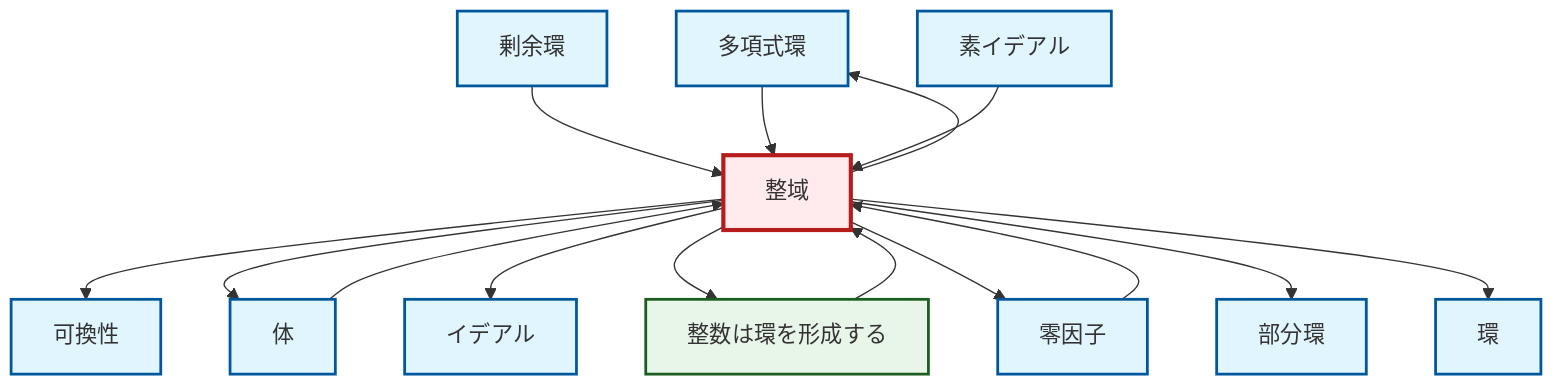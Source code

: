graph TD
    classDef definition fill:#e1f5fe,stroke:#01579b,stroke-width:2px
    classDef theorem fill:#f3e5f5,stroke:#4a148c,stroke-width:2px
    classDef axiom fill:#fff3e0,stroke:#e65100,stroke-width:2px
    classDef example fill:#e8f5e9,stroke:#1b5e20,stroke-width:2px
    classDef current fill:#ffebee,stroke:#b71c1c,stroke-width:3px
    def-commutativity["可換性"]:::definition
    def-polynomial-ring["多項式環"]:::definition
    def-zero-divisor["零因子"]:::definition
    def-quotient-ring["剰余環"]:::definition
    ex-integers-ring["整数は環を形成する"]:::example
    def-field["体"]:::definition
    def-integral-domain["整域"]:::definition
    def-prime-ideal["素イデアル"]:::definition
    def-ring["環"]:::definition
    def-ideal["イデアル"]:::definition
    def-subring["部分環"]:::definition
    def-integral-domain --> def-commutativity
    def-integral-domain --> def-field
    def-integral-domain --> def-ideal
    def-integral-domain --> ex-integers-ring
    def-quotient-ring --> def-integral-domain
    def-integral-domain --> def-zero-divisor
    ex-integers-ring --> def-integral-domain
    def-field --> def-integral-domain
    def-zero-divisor --> def-integral-domain
    def-polynomial-ring --> def-integral-domain
    def-integral-domain --> def-subring
    def-prime-ideal --> def-integral-domain
    def-integral-domain --> def-ring
    def-integral-domain --> def-polynomial-ring
    class def-integral-domain current